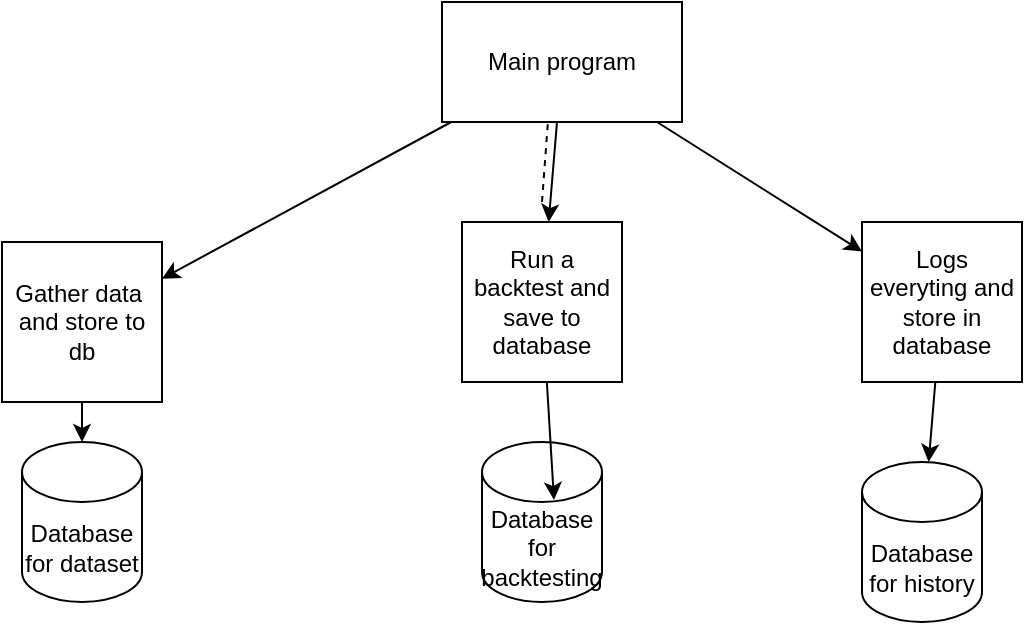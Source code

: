 <mxfile>
    <diagram id="48eG5xTDkmSZpJOTyXCf" name="Page-1">
        <mxGraphModel dx="2553" dy="892" grid="1" gridSize="10" guides="1" tooltips="1" connect="1" arrows="1" fold="1" page="1" pageScale="1" pageWidth="850" pageHeight="1100" math="0" shadow="0">
            <root>
                <mxCell id="0"/>
                <mxCell id="1" parent="0"/>
                <mxCell id="10" style="edgeStyle=none;html=1;" edge="1" parent="1" source="2" target="6">
                    <mxGeometry relative="1" as="geometry"/>
                </mxCell>
                <mxCell id="11" style="edgeStyle=none;html=1;" edge="1" parent="1" source="2" target="8">
                    <mxGeometry relative="1" as="geometry"/>
                </mxCell>
                <mxCell id="12" style="edgeStyle=none;html=1;" edge="1" parent="1" source="2" target="7">
                    <mxGeometry relative="1" as="geometry"/>
                </mxCell>
                <mxCell id="2" value="Main program&lt;br&gt;" style="rounded=0;whiteSpace=wrap;html=1;" vertex="1" parent="1">
                    <mxGeometry x="360" y="430" width="120" height="60" as="geometry"/>
                </mxCell>
                <mxCell id="3" value="Database for backtesting" style="shape=cylinder3;whiteSpace=wrap;html=1;boundedLbl=1;backgroundOutline=1;size=15;" vertex="1" parent="1">
                    <mxGeometry x="380" y="650" width="60" height="80" as="geometry"/>
                </mxCell>
                <mxCell id="4" value="Database&lt;br&gt;for dataset" style="shape=cylinder3;whiteSpace=wrap;html=1;boundedLbl=1;backgroundOutline=1;size=15;" vertex="1" parent="1">
                    <mxGeometry x="150" y="650" width="60" height="80" as="geometry"/>
                </mxCell>
                <mxCell id="5" value="Database for history" style="shape=cylinder3;whiteSpace=wrap;html=1;boundedLbl=1;backgroundOutline=1;size=15;" vertex="1" parent="1">
                    <mxGeometry x="570" y="660" width="60" height="80" as="geometry"/>
                </mxCell>
                <mxCell id="13" style="edgeStyle=none;html=1;" edge="1" parent="1" source="6" target="4">
                    <mxGeometry relative="1" as="geometry"/>
                </mxCell>
                <mxCell id="6" value="Gather data&amp;nbsp;&lt;br&gt;and store to db&lt;br&gt;" style="whiteSpace=wrap;html=1;aspect=fixed;" vertex="1" parent="1">
                    <mxGeometry x="140" y="550" width="80" height="80" as="geometry"/>
                </mxCell>
                <mxCell id="14" style="edgeStyle=none;html=1;entryX=0.6;entryY=0.363;entryDx=0;entryDy=0;entryPerimeter=0;" edge="1" parent="1" source="7" target="3">
                    <mxGeometry relative="1" as="geometry"/>
                </mxCell>
                <mxCell id="7" value="Run a backtest and save to database" style="whiteSpace=wrap;html=1;aspect=fixed;" vertex="1" parent="1">
                    <mxGeometry x="370" y="540" width="80" height="80" as="geometry"/>
                </mxCell>
                <mxCell id="15" style="edgeStyle=none;html=1;" edge="1" parent="1" source="8" target="5">
                    <mxGeometry relative="1" as="geometry"/>
                </mxCell>
                <mxCell id="8" value="Logs everyting and store in database" style="whiteSpace=wrap;html=1;aspect=fixed;" vertex="1" parent="1">
                    <mxGeometry x="570" y="540" width="80" height="80" as="geometry"/>
                </mxCell>
                <mxCell id="9" value="" style="endArrow=none;dashed=1;html=1;entryX=0.442;entryY=0.983;entryDx=0;entryDy=0;entryPerimeter=0;" edge="1" parent="1" target="2">
                    <mxGeometry width="50" height="50" relative="1" as="geometry">
                        <mxPoint x="410" y="530" as="sourcePoint"/>
                        <mxPoint x="450" y="530" as="targetPoint"/>
                    </mxGeometry>
                </mxCell>
            </root>
        </mxGraphModel>
    </diagram>
</mxfile>